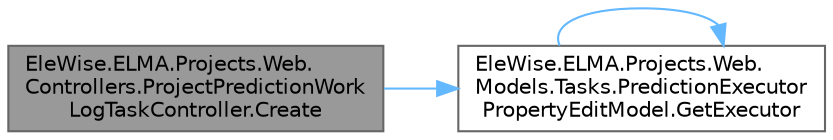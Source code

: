 digraph "EleWise.ELMA.Projects.Web.Controllers.ProjectPredictionWorkLogTaskController.Create"
{
 // LATEX_PDF_SIZE
  bgcolor="transparent";
  edge [fontname=Helvetica,fontsize=10,labelfontname=Helvetica,labelfontsize=10];
  node [fontname=Helvetica,fontsize=10,shape=box,height=0.2,width=0.4];
  rankdir="LR";
  Node1 [id="Node000001",label="EleWise.ELMA.Projects.Web.\lControllers.ProjectPredictionWork\lLogTaskController.Create",height=0.2,width=0.4,color="gray40", fillcolor="grey60", style="filled", fontcolor="black",tooltip="Генерация запросов задачи оценки трудозатрат"];
  Node1 -> Node2 [id="edge1_Node000001_Node000002",color="steelblue1",style="solid",tooltip=" "];
  Node2 [id="Node000002",label="EleWise.ELMA.Projects.Web.\lModels.Tasks.PredictionExecutor\lPropertyEditModel.GetExecutor",height=0.2,width=0.4,color="grey40", fillcolor="white", style="filled",URL="$class_ele_wise_1_1_e_l_m_a_1_1_projects_1_1_web_1_1_models_1_1_tasks_1_1_prediction_executor_property_edit_model.html#aeebdc82e54a54e5180d9ef945675010d",tooltip=" "];
  Node2 -> Node2 [id="edge2_Node000002_Node000002",color="steelblue1",style="solid",tooltip=" "];
}
